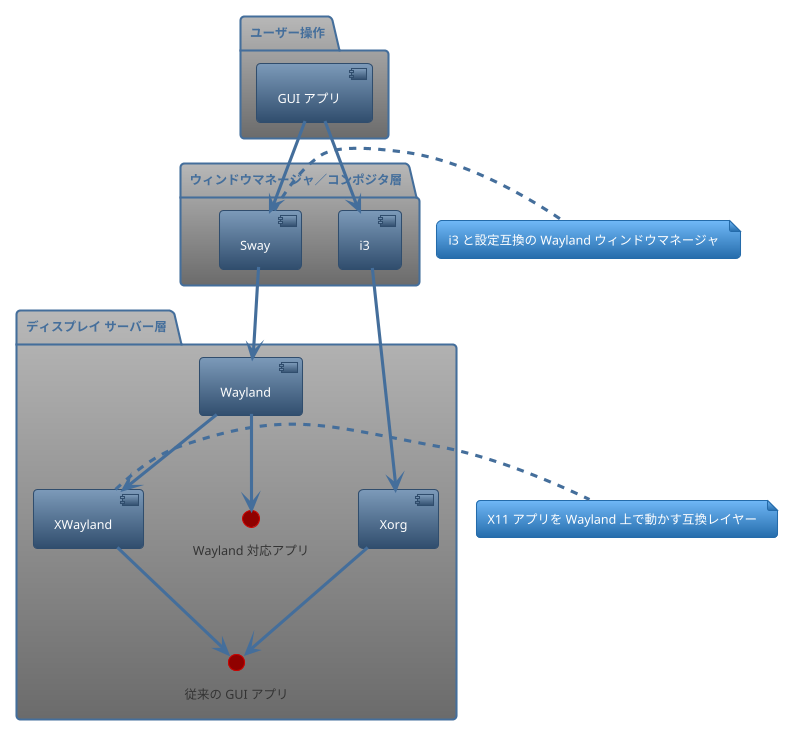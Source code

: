 @startuml
!theme spacelab

package "ディスプレイ サーバー層" {
    [Xorg] --> "従来の GUI アプリ"
    [Wayland] --> "Wayland 対応アプリ"
    [Wayland] --> [XWayland]
    [XWayland] --> "従来の GUI アプリ"
}

package "ウィンドウマネージャ／コンポジタ層" {
    [i3] --> [Xorg]
    [Sway] --> [Wayland]
}

package "ユーザー操作" {
    [GUI アプリ]
    [GUI アプリ] --> [i3]
    [GUI アプリ] --> [Sway]
}

note right of [XWayland]
X11 アプリを Wayland 上で動かす互換レイヤー
end note

note right of [Sway]
i3 と設定互換の Wayland ウィンドウマネージャ
end note

@enduml